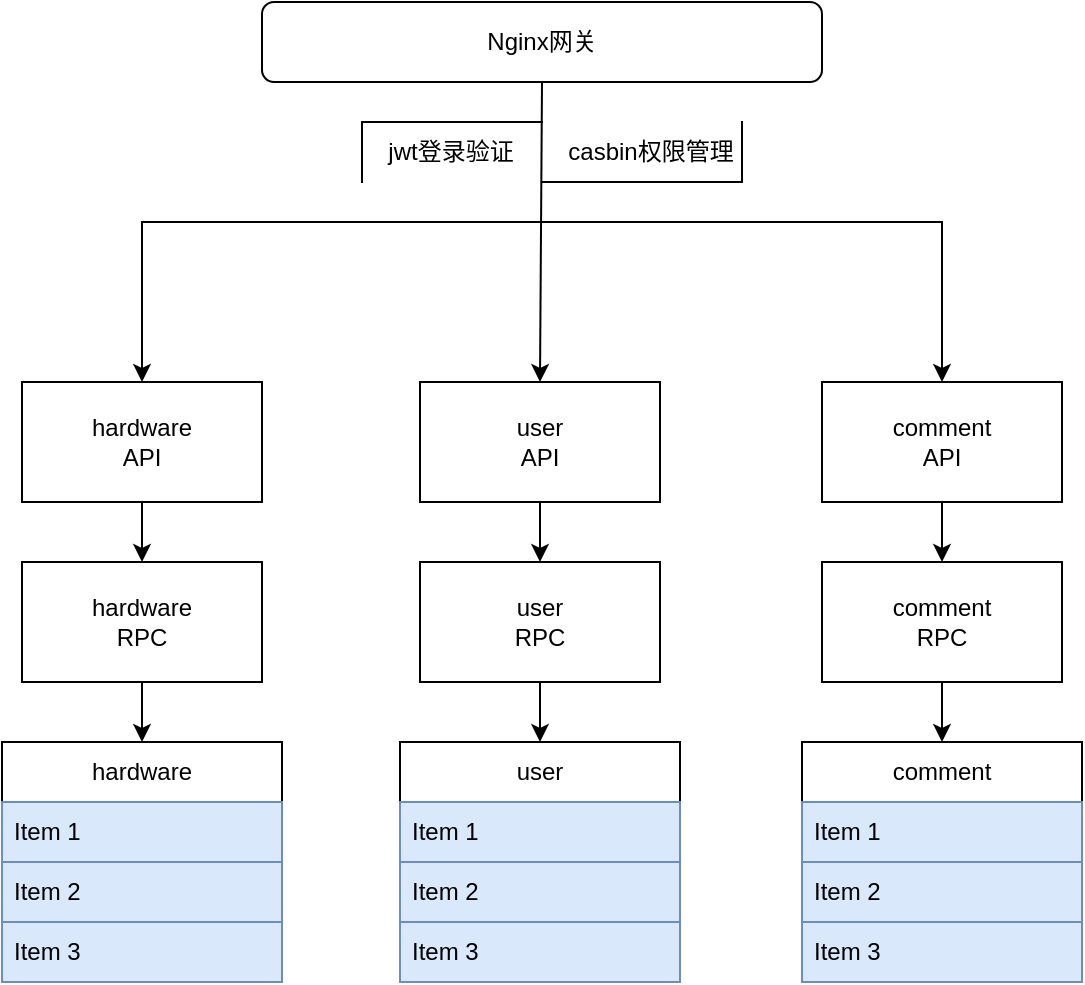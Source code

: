 <mxfile version="21.3.8" type="github">
  <diagram id="C5RBs43oDa-KdzZeNtuy" name="Page-1">
    <mxGraphModel dx="1050" dy="573" grid="1" gridSize="10" guides="1" tooltips="1" connect="1" arrows="1" fold="1" page="1" pageScale="1" pageWidth="827" pageHeight="1169" background="#ffffff" math="0" shadow="0">
      <root>
        <mxCell id="WIyWlLk6GJQsqaUBKTNV-0" />
        <mxCell id="WIyWlLk6GJQsqaUBKTNV-1" parent="WIyWlLk6GJQsqaUBKTNV-0" />
        <mxCell id="WIyWlLk6GJQsqaUBKTNV-3" value="Nginx网关" style="rounded=1;whiteSpace=wrap;html=1;fontSize=12;glass=0;strokeWidth=1;shadow=0;" parent="WIyWlLk6GJQsqaUBKTNV-1" vertex="1">
          <mxGeometry x="250" y="400" width="280" height="40" as="geometry" />
        </mxCell>
        <mxCell id="wGfuY0L1f4zVH9nWmZ6j-10" value="hardware&lt;br&gt;RPC" style="rounded=0;whiteSpace=wrap;html=1;" parent="WIyWlLk6GJQsqaUBKTNV-1" vertex="1">
          <mxGeometry x="130" y="680" width="120" height="60" as="geometry" />
        </mxCell>
        <mxCell id="wGfuY0L1f4zVH9nWmZ6j-11" value="user&lt;br&gt;RPC" style="rounded=0;whiteSpace=wrap;html=1;" parent="WIyWlLk6GJQsqaUBKTNV-1" vertex="1">
          <mxGeometry x="329" y="680" width="120" height="60" as="geometry" />
        </mxCell>
        <mxCell id="wGfuY0L1f4zVH9nWmZ6j-12" value="comment&lt;br&gt;RPC" style="rounded=0;whiteSpace=wrap;html=1;" parent="WIyWlLk6GJQsqaUBKTNV-1" vertex="1">
          <mxGeometry x="530" y="680" width="120" height="60" as="geometry" />
        </mxCell>
        <mxCell id="wGfuY0L1f4zVH9nWmZ6j-14" value="" style="endArrow=classic;html=1;rounded=0;exitX=0.5;exitY=1;exitDx=0;exitDy=0;entryX=0.5;entryY=0;entryDx=0;entryDy=0;" parent="WIyWlLk6GJQsqaUBKTNV-1" source="wGfuY0L1f4zVH9nWmZ6j-12" target="wGfuY0L1f4zVH9nWmZ6j-27" edge="1">
          <mxGeometry width="50" height="50" relative="1" as="geometry">
            <mxPoint x="550" y="680" as="sourcePoint" />
            <mxPoint x="554" y="760" as="targetPoint" />
          </mxGeometry>
        </mxCell>
        <mxCell id="wGfuY0L1f4zVH9nWmZ6j-16" value="" style="endArrow=classic;html=1;rounded=0;exitX=0.5;exitY=1;exitDx=0;exitDy=0;entryX=0.5;entryY=0;entryDx=0;entryDy=0;" parent="WIyWlLk6GJQsqaUBKTNV-1" source="wGfuY0L1f4zVH9nWmZ6j-11" target="wGfuY0L1f4zVH9nWmZ6j-19" edge="1">
          <mxGeometry width="50" height="50" relative="1" as="geometry">
            <mxPoint x="470" y="700" as="sourcePoint" />
            <mxPoint x="389" y="760" as="targetPoint" />
          </mxGeometry>
        </mxCell>
        <mxCell id="wGfuY0L1f4zVH9nWmZ6j-17" value="" style="endArrow=classic;html=1;rounded=0;exitX=0.5;exitY=1;exitDx=0;exitDy=0;entryX=0.5;entryY=0;entryDx=0;entryDy=0;" parent="WIyWlLk6GJQsqaUBKTNV-1" source="wGfuY0L1f4zVH9nWmZ6j-10" target="wGfuY0L1f4zVH9nWmZ6j-23" edge="1">
          <mxGeometry width="50" height="50" relative="1" as="geometry">
            <mxPoint x="470" y="700" as="sourcePoint" />
            <mxPoint x="230" y="760" as="targetPoint" />
          </mxGeometry>
        </mxCell>
        <mxCell id="wGfuY0L1f4zVH9nWmZ6j-19" value="user" style="swimlane;fontStyle=0;childLayout=stackLayout;horizontal=1;startSize=30;horizontalStack=0;resizeParent=1;resizeParentMax=0;resizeLast=0;collapsible=1;marginBottom=0;whiteSpace=wrap;html=1;" parent="WIyWlLk6GJQsqaUBKTNV-1" vertex="1">
          <mxGeometry x="319" y="770" width="140" height="120" as="geometry" />
        </mxCell>
        <mxCell id="wGfuY0L1f4zVH9nWmZ6j-20" value="Item 1" style="text;align=left;verticalAlign=middle;spacingLeft=4;spacingRight=4;overflow=hidden;points=[[0,0.5],[1,0.5]];portConstraint=eastwest;rotatable=0;whiteSpace=wrap;html=1;fillColor=#dae8fc;strokeColor=#6c8ebf;" parent="wGfuY0L1f4zVH9nWmZ6j-19" vertex="1">
          <mxGeometry y="30" width="140" height="30" as="geometry" />
        </mxCell>
        <mxCell id="wGfuY0L1f4zVH9nWmZ6j-21" value="Item 2" style="text;align=left;verticalAlign=middle;spacingLeft=4;spacingRight=4;overflow=hidden;points=[[0,0.5],[1,0.5]];portConstraint=eastwest;rotatable=0;whiteSpace=wrap;html=1;fillColor=#dae8fc;strokeColor=#6c8ebf;" parent="wGfuY0L1f4zVH9nWmZ6j-19" vertex="1">
          <mxGeometry y="60" width="140" height="30" as="geometry" />
        </mxCell>
        <mxCell id="wGfuY0L1f4zVH9nWmZ6j-22" value="Item 3" style="text;align=left;verticalAlign=middle;spacingLeft=4;spacingRight=4;overflow=hidden;points=[[0,0.5],[1,0.5]];portConstraint=eastwest;rotatable=0;whiteSpace=wrap;html=1;fillColor=#dae8fc;strokeColor=#6c8ebf;" parent="wGfuY0L1f4zVH9nWmZ6j-19" vertex="1">
          <mxGeometry y="90" width="140" height="30" as="geometry" />
        </mxCell>
        <mxCell id="wGfuY0L1f4zVH9nWmZ6j-23" value="hardware" style="swimlane;fontStyle=0;childLayout=stackLayout;horizontal=1;startSize=30;horizontalStack=0;resizeParent=1;resizeParentMax=0;resizeLast=0;collapsible=1;marginBottom=0;whiteSpace=wrap;html=1;" parent="WIyWlLk6GJQsqaUBKTNV-1" vertex="1">
          <mxGeometry x="120" y="770" width="140" height="120" as="geometry">
            <mxRectangle x="80" y="380" width="60" height="30" as="alternateBounds" />
          </mxGeometry>
        </mxCell>
        <mxCell id="wGfuY0L1f4zVH9nWmZ6j-24" value="Item 1" style="text;align=left;verticalAlign=middle;spacingLeft=4;spacingRight=4;overflow=hidden;points=[[0,0.5],[1,0.5]];portConstraint=eastwest;rotatable=0;whiteSpace=wrap;html=1;fillColor=#dae8fc;strokeColor=#6c8ebf;" parent="wGfuY0L1f4zVH9nWmZ6j-23" vertex="1">
          <mxGeometry y="30" width="140" height="30" as="geometry" />
        </mxCell>
        <mxCell id="wGfuY0L1f4zVH9nWmZ6j-25" value="Item 2" style="text;align=left;verticalAlign=middle;spacingLeft=4;spacingRight=4;overflow=hidden;points=[[0,0.5],[1,0.5]];portConstraint=eastwest;rotatable=0;whiteSpace=wrap;html=1;fillColor=#dae8fc;strokeColor=#6c8ebf;" parent="wGfuY0L1f4zVH9nWmZ6j-23" vertex="1">
          <mxGeometry y="60" width="140" height="30" as="geometry" />
        </mxCell>
        <mxCell id="wGfuY0L1f4zVH9nWmZ6j-26" value="Item 3" style="text;align=left;verticalAlign=middle;spacingLeft=4;spacingRight=4;overflow=hidden;points=[[0,0.5],[1,0.5]];portConstraint=eastwest;rotatable=0;whiteSpace=wrap;html=1;fillColor=#dae8fc;strokeColor=#6c8ebf;" parent="wGfuY0L1f4zVH9nWmZ6j-23" vertex="1">
          <mxGeometry y="90" width="140" height="30" as="geometry" />
        </mxCell>
        <mxCell id="wGfuY0L1f4zVH9nWmZ6j-27" value="comment" style="swimlane;fontStyle=0;childLayout=stackLayout;horizontal=1;startSize=30;horizontalStack=0;resizeParent=1;resizeParentMax=0;resizeLast=0;collapsible=1;marginBottom=0;whiteSpace=wrap;html=1;" parent="WIyWlLk6GJQsqaUBKTNV-1" vertex="1">
          <mxGeometry x="520" y="770" width="140" height="120" as="geometry" />
        </mxCell>
        <mxCell id="wGfuY0L1f4zVH9nWmZ6j-28" value="Item 1" style="text;align=left;verticalAlign=middle;spacingLeft=4;spacingRight=4;overflow=hidden;points=[[0,0.5],[1,0.5]];portConstraint=eastwest;rotatable=0;whiteSpace=wrap;html=1;fillColor=#dae8fc;strokeColor=#6c8ebf;" parent="wGfuY0L1f4zVH9nWmZ6j-27" vertex="1">
          <mxGeometry y="30" width="140" height="30" as="geometry" />
        </mxCell>
        <mxCell id="wGfuY0L1f4zVH9nWmZ6j-29" value="Item 2" style="text;align=left;verticalAlign=middle;spacingLeft=4;spacingRight=4;overflow=hidden;points=[[0,0.5],[1,0.5]];portConstraint=eastwest;rotatable=0;whiteSpace=wrap;html=1;fillColor=#dae8fc;strokeColor=#6c8ebf;" parent="wGfuY0L1f4zVH9nWmZ6j-27" vertex="1">
          <mxGeometry y="60" width="140" height="30" as="geometry" />
        </mxCell>
        <mxCell id="wGfuY0L1f4zVH9nWmZ6j-30" value="Item 3" style="text;align=left;verticalAlign=middle;spacingLeft=4;spacingRight=4;overflow=hidden;points=[[0,0.5],[1,0.5]];portConstraint=eastwest;rotatable=0;whiteSpace=wrap;html=1;fillColor=#dae8fc;strokeColor=#6c8ebf;" parent="wGfuY0L1f4zVH9nWmZ6j-27" vertex="1">
          <mxGeometry y="90" width="140" height="30" as="geometry" />
        </mxCell>
        <mxCell id="X_O1ksmUCttVMGzJreqS-14" value="" style="endArrow=classic;html=1;rounded=0;entryX=0.5;entryY=0;entryDx=0;entryDy=0;" parent="WIyWlLk6GJQsqaUBKTNV-1" source="3YhLqTwl9In5m9o0-fu4-1" target="wGfuY0L1f4zVH9nWmZ6j-11" edge="1">
          <mxGeometry width="50" height="50" relative="1" as="geometry">
            <mxPoint x="390" y="500" as="sourcePoint" />
            <mxPoint x="520" y="650" as="targetPoint" />
          </mxGeometry>
        </mxCell>
        <mxCell id="3YhLqTwl9In5m9o0-fu4-0" value="hardware&lt;br style=&quot;border-color: var(--border-color);&quot;&gt;API" style="rounded=0;whiteSpace=wrap;html=1;" parent="WIyWlLk6GJQsqaUBKTNV-1" vertex="1">
          <mxGeometry x="130" y="590" width="120" height="60" as="geometry" />
        </mxCell>
        <mxCell id="3YhLqTwl9In5m9o0-fu4-2" value="comment&lt;br style=&quot;border-color: var(--border-color);&quot;&gt;API" style="rounded=0;whiteSpace=wrap;html=1;" parent="WIyWlLk6GJQsqaUBKTNV-1" vertex="1">
          <mxGeometry x="530" y="590" width="120" height="60" as="geometry" />
        </mxCell>
        <mxCell id="3YhLqTwl9In5m9o0-fu4-1" value="user&lt;br style=&quot;border-color: var(--border-color);&quot;&gt;API" style="rounded=0;whiteSpace=wrap;html=1;" parent="WIyWlLk6GJQsqaUBKTNV-1" vertex="1">
          <mxGeometry x="329" y="590" width="120" height="60" as="geometry" />
        </mxCell>
        <mxCell id="3YhLqTwl9In5m9o0-fu4-10" value="" style="endArrow=classic;html=1;rounded=0;exitX=0.5;exitY=1;exitDx=0;exitDy=0;entryX=0.5;entryY=0;entryDx=0;entryDy=0;" parent="WIyWlLk6GJQsqaUBKTNV-1" source="3YhLqTwl9In5m9o0-fu4-2" target="wGfuY0L1f4zVH9nWmZ6j-12" edge="1">
          <mxGeometry width="50" height="50" relative="1" as="geometry">
            <mxPoint x="470" y="690" as="sourcePoint" />
            <mxPoint x="520" y="640" as="targetPoint" />
          </mxGeometry>
        </mxCell>
        <mxCell id="3YhLqTwl9In5m9o0-fu4-11" value="" style="endArrow=classic;html=1;rounded=0;exitX=0.5;exitY=1;exitDx=0;exitDy=0;entryX=0.5;entryY=0;entryDx=0;entryDy=0;" parent="WIyWlLk6GJQsqaUBKTNV-1" source="3YhLqTwl9In5m9o0-fu4-0" target="wGfuY0L1f4zVH9nWmZ6j-10" edge="1">
          <mxGeometry width="50" height="50" relative="1" as="geometry">
            <mxPoint x="470" y="690" as="sourcePoint" />
            <mxPoint x="520" y="640" as="targetPoint" />
          </mxGeometry>
        </mxCell>
        <mxCell id="3YhLqTwl9In5m9o0-fu4-13" value="" style="endArrow=classic;html=1;rounded=0;exitX=0.5;exitY=1;exitDx=0;exitDy=0;entryX=0.5;entryY=0;entryDx=0;entryDy=0;" parent="WIyWlLk6GJQsqaUBKTNV-1" source="WIyWlLk6GJQsqaUBKTNV-3" target="3YhLqTwl9In5m9o0-fu4-1" edge="1">
          <mxGeometry relative="1" as="geometry">
            <mxPoint x="440" y="660" as="sourcePoint" />
            <mxPoint x="390" y="510" as="targetPoint" />
          </mxGeometry>
        </mxCell>
        <mxCell id="3YhLqTwl9In5m9o0-fu4-15" value="" style="endArrow=classic;html=1;rounded=0;entryX=0.5;entryY=0;entryDx=0;entryDy=0;" parent="WIyWlLk6GJQsqaUBKTNV-1" target="3YhLqTwl9In5m9o0-fu4-2" edge="1">
          <mxGeometry width="50" height="50" relative="1" as="geometry">
            <mxPoint x="390" y="510" as="sourcePoint" />
            <mxPoint x="520" y="640" as="targetPoint" />
            <Array as="points">
              <mxPoint x="590" y="510" />
            </Array>
          </mxGeometry>
        </mxCell>
        <mxCell id="3YhLqTwl9In5m9o0-fu4-16" value="" style="endArrow=classic;html=1;rounded=0;entryX=0.5;entryY=0;entryDx=0;entryDy=0;" parent="WIyWlLk6GJQsqaUBKTNV-1" target="3YhLqTwl9In5m9o0-fu4-0" edge="1">
          <mxGeometry width="50" height="50" relative="1" as="geometry">
            <mxPoint x="390" y="510" as="sourcePoint" />
            <mxPoint x="520" y="640" as="targetPoint" />
            <Array as="points">
              <mxPoint x="190" y="510" />
            </Array>
          </mxGeometry>
        </mxCell>
        <mxCell id="WNsca2hhHHVxkeIEsUtx-5" value="jwt登录验证" style="text;html=1;strokeColor=none;fillColor=none;align=center;verticalAlign=middle;whiteSpace=wrap;rounded=0;" parent="WIyWlLk6GJQsqaUBKTNV-1" vertex="1">
          <mxGeometry x="300" y="460" width="89" height="30" as="geometry" />
        </mxCell>
        <mxCell id="WNsca2hhHHVxkeIEsUtx-6" value="casbin权限管理" style="text;html=1;strokeColor=none;fillColor=none;align=center;verticalAlign=middle;whiteSpace=wrap;rounded=0;" parent="WIyWlLk6GJQsqaUBKTNV-1" vertex="1">
          <mxGeometry x="389" y="460" width="111" height="30" as="geometry" />
        </mxCell>
        <mxCell id="WNsca2hhHHVxkeIEsUtx-8" value="" style="shape=partialRectangle;whiteSpace=wrap;html=1;top=0;left=0;fillColor=none;" parent="WIyWlLk6GJQsqaUBKTNV-1" vertex="1">
          <mxGeometry x="390" y="460" width="100" height="30" as="geometry" />
        </mxCell>
        <mxCell id="WNsca2hhHHVxkeIEsUtx-9" value="" style="shape=partialRectangle;whiteSpace=wrap;html=1;bottom=0;right=0;fillColor=none;" parent="WIyWlLk6GJQsqaUBKTNV-1" vertex="1">
          <mxGeometry x="300" y="460" width="90" height="30" as="geometry" />
        </mxCell>
      </root>
    </mxGraphModel>
  </diagram>
</mxfile>
